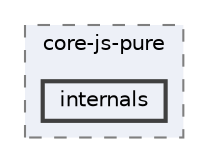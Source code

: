 digraph "pkiclassroomrescheduler/src/main/frontend/node_modules/core-js-pure/internals"
{
 // LATEX_PDF_SIZE
  bgcolor="transparent";
  edge [fontname=Helvetica,fontsize=10,labelfontname=Helvetica,labelfontsize=10];
  node [fontname=Helvetica,fontsize=10,shape=box,height=0.2,width=0.4];
  compound=true
  subgraph clusterdir_83ca3e6e5e08f0dd54a8cf186a5718f8 {
    graph [ bgcolor="#edf0f7", pencolor="grey50", label="core-js-pure", fontname=Helvetica,fontsize=10 style="filled,dashed", URL="dir_83ca3e6e5e08f0dd54a8cf186a5718f8.html",tooltip=""]
  dir_2972f36bf04747813f203d7028d0a6af [label="internals", fillcolor="#edf0f7", color="grey25", style="filled,bold", URL="dir_2972f36bf04747813f203d7028d0a6af.html",tooltip=""];
  }
}
